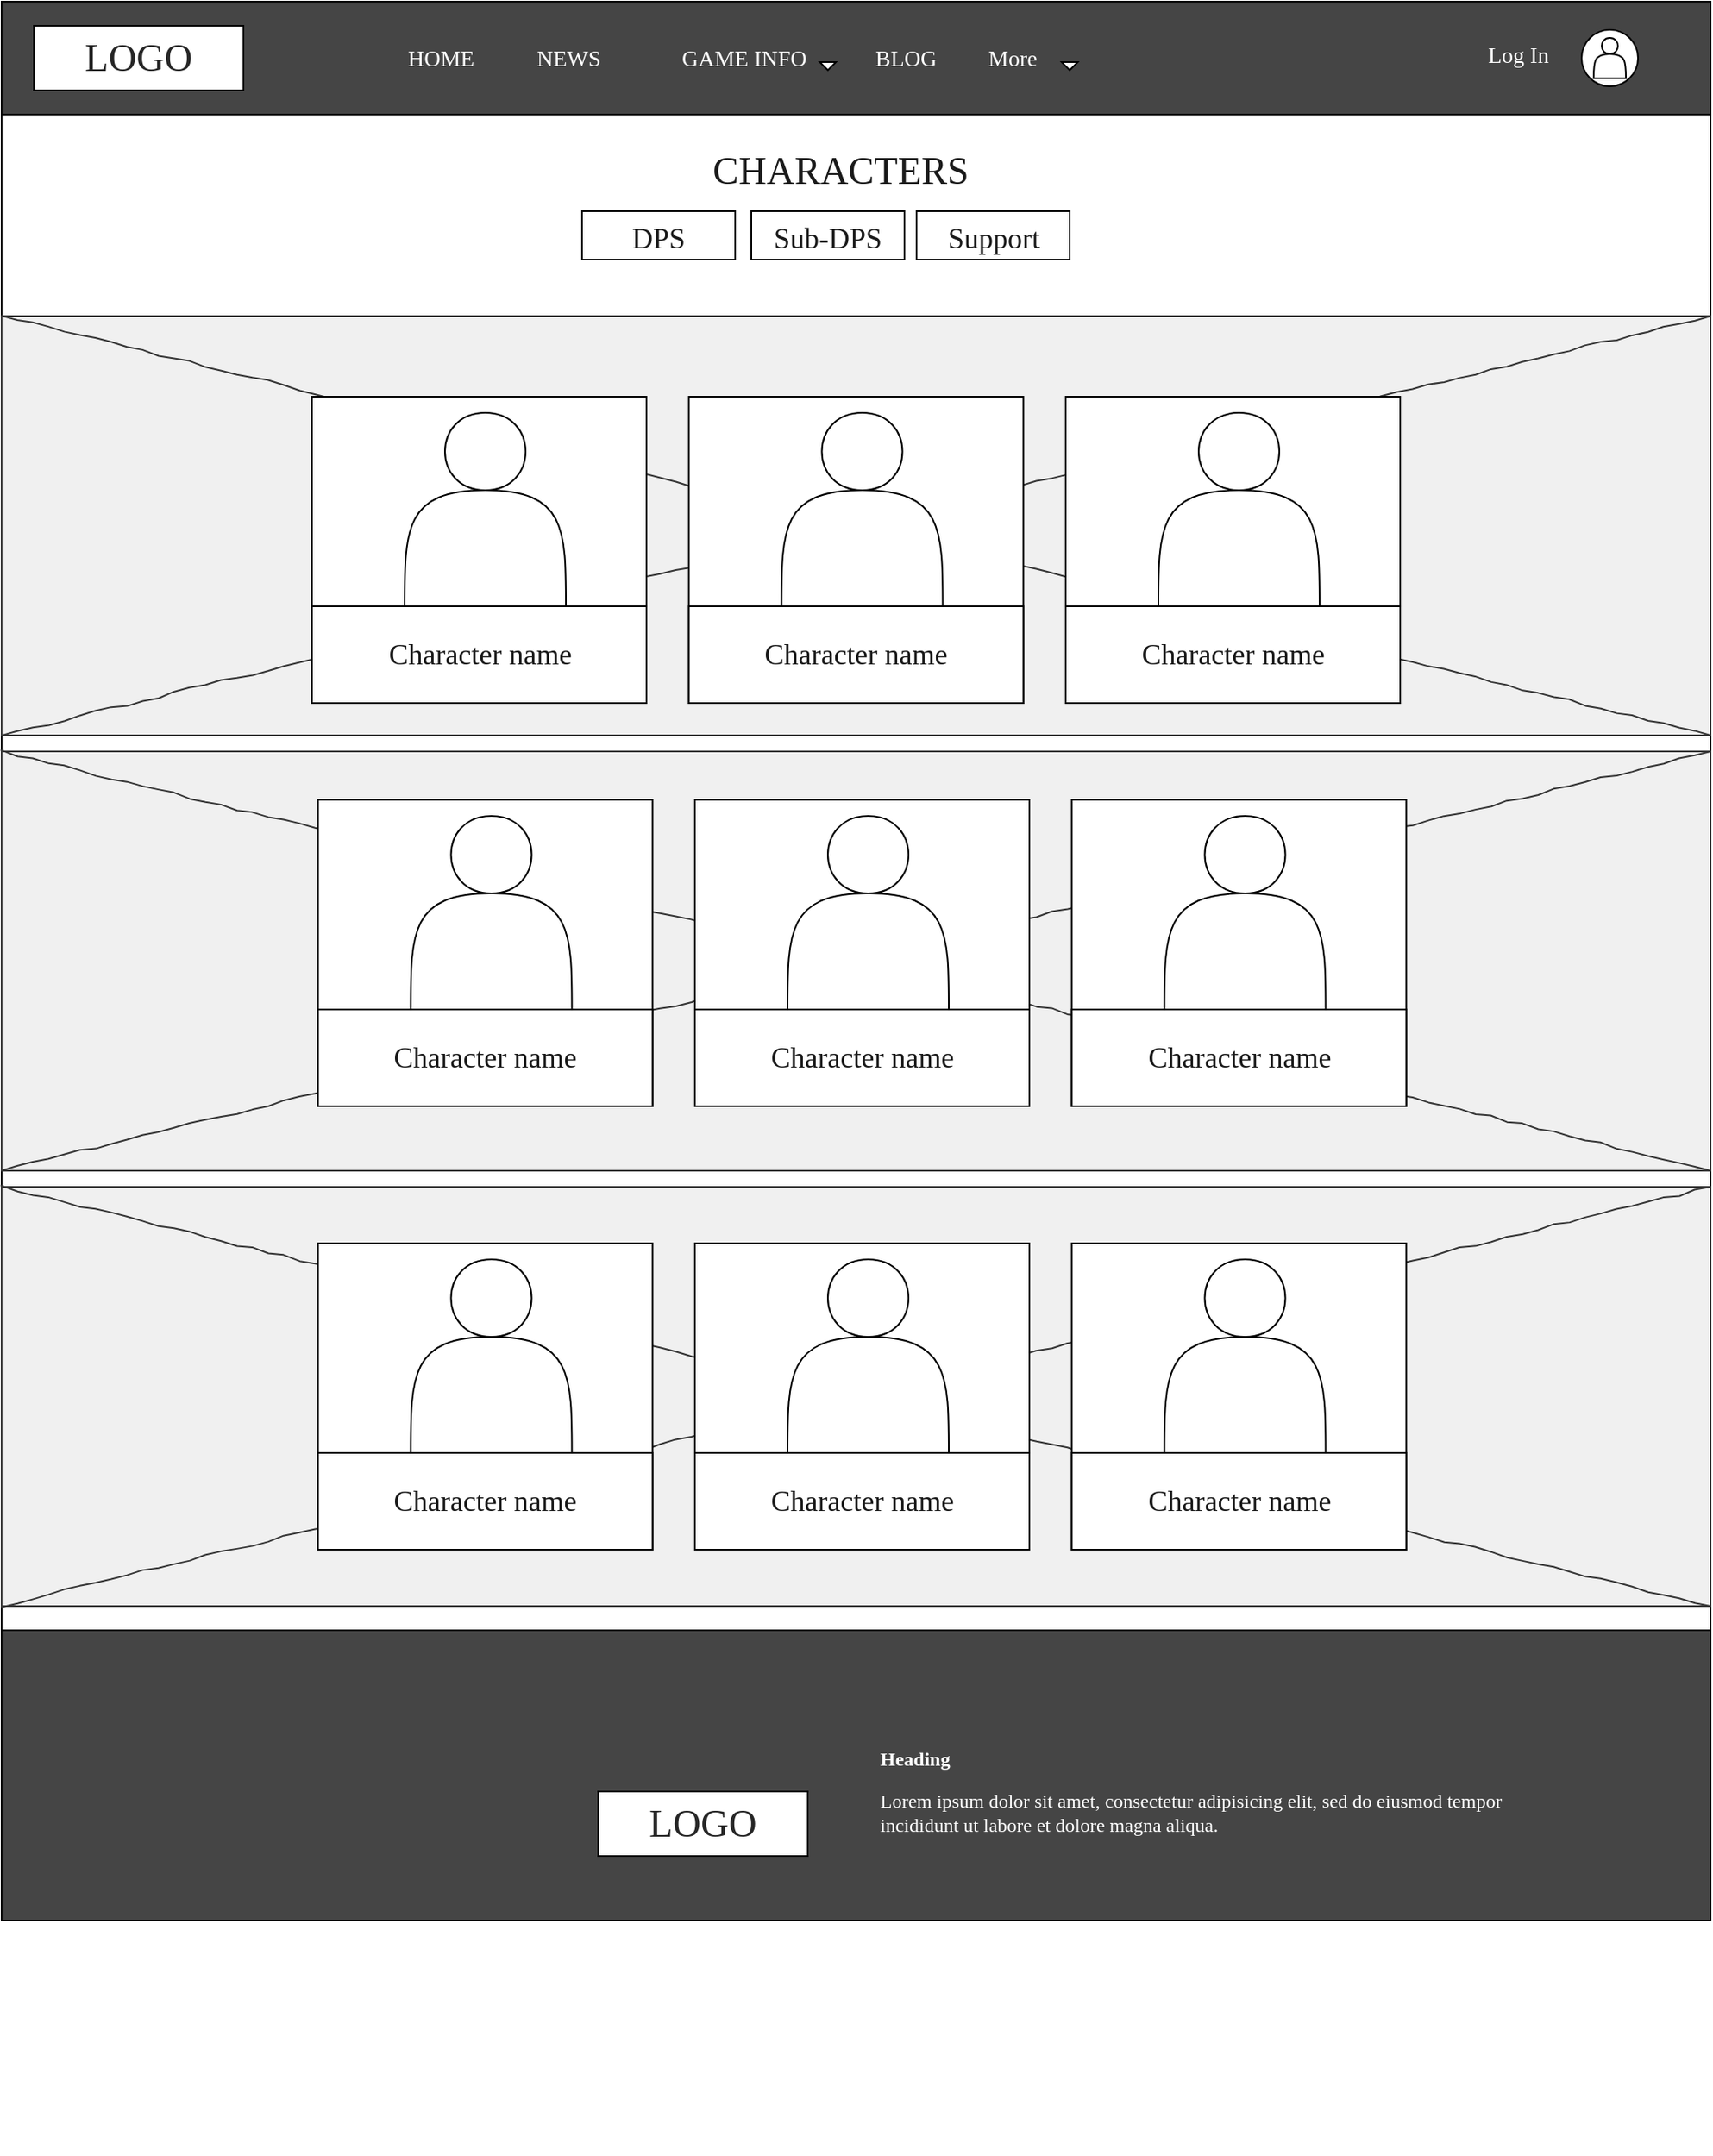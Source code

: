 <mxfile version="15.8.6" type="device"><diagram name="Page-1" id="03018318-947c-dd8e-b7a3-06fadd420f32"><mxGraphModel dx="1447" dy="708" grid="1" gridSize="10" guides="1" tooltips="1" connect="1" arrows="1" fold="1" page="1" pageScale="1" pageWidth="1100" pageHeight="850" background="none" math="0" shadow="0"><root><mxCell id="0"/><mxCell id="1" parent="0"/><mxCell id="8YxkekfNUOhZUSyfXrQ1-2" value="" style="rounded=0;whiteSpace=wrap;html=1;strokeColor=default;" parent="1" vertex="1"><mxGeometry x="30" y="10" width="1060" height="1190" as="geometry"/></mxCell><mxCell id="8YxkekfNUOhZUSyfXrQ1-4" value="" style="rounded=0;whiteSpace=wrap;html=1;strokeColor=default;fillColor=#454545;" parent="1" vertex="1"><mxGeometry x="30" y="10" width="1060" height="70" as="geometry"/></mxCell><mxCell id="677b7b8949515195-11" value="&lt;font color=&quot;#ffffff&quot;&gt;HOME&lt;/font&gt;" style="text;html=1;points=[];align=left;verticalAlign=top;spacingTop=-4;fontSize=14;fontFamily=Verdana" parent="1" vertex="1"><mxGeometry x="280" y="35" width="60" height="20" as="geometry"/></mxCell><mxCell id="677b7b8949515195-12" value="&lt;font color=&quot;#ffffff&quot;&gt;NEWS&lt;/font&gt;" style="text;html=1;points=[];align=left;verticalAlign=top;spacingTop=-4;fontSize=14;fontFamily=Verdana" parent="1" vertex="1"><mxGeometry x="360" y="35" width="60" height="20" as="geometry"/></mxCell><mxCell id="677b7b8949515195-13" value="&lt;font color=&quot;#ffffff&quot;&gt;GAME INFO&lt;/font&gt;" style="text;html=1;points=[];align=left;verticalAlign=top;spacingTop=-4;fontSize=14;fontFamily=Verdana" parent="1" vertex="1"><mxGeometry x="450" y="35" width="60" height="20" as="geometry"/></mxCell><mxCell id="677b7b8949515195-14" value="&lt;font color=&quot;#ffffff&quot;&gt;BLOG&lt;/font&gt;" style="text;html=1;points=[];align=left;verticalAlign=top;spacingTop=-4;fontSize=14;fontFamily=Verdana" parent="1" vertex="1"><mxGeometry x="570" y="35" width="60" height="20" as="geometry"/></mxCell><mxCell id="4Bus9S0kqpoXnTmJtVDK-2" value="&lt;font color=&quot;#ffffff&quot;&gt;More&lt;/font&gt;" style="text;html=1;points=[];align=left;verticalAlign=top;spacingTop=-4;fontSize=14;fontFamily=Verdana" parent="1" vertex="1"><mxGeometry x="640" y="35" width="60" height="20" as="geometry"/></mxCell><mxCell id="8YxkekfNUOhZUSyfXrQ1-5" value="" style="triangle;whiteSpace=wrap;html=1;fontColor=#FFFFFF;strokeColor=default;fillColor=#FFFFFF;rotation=90;" parent="1" vertex="1"><mxGeometry x="540" y="45" width="5" height="10" as="geometry"/></mxCell><mxCell id="8YxkekfNUOhZUSyfXrQ1-7" value="" style="triangle;whiteSpace=wrap;html=1;fontColor=#FFFFFF;strokeColor=default;fillColor=#FFFFFF;rotation=90;" parent="1" vertex="1"><mxGeometry x="690" y="45" width="5" height="10" as="geometry"/></mxCell><mxCell id="8YxkekfNUOhZUSyfXrQ1-10" value="&lt;font color=&quot;#262626&quot; style=&quot;font-size: 24px&quot;&gt;LOGO&lt;/font&gt;" style="rounded=0;whiteSpace=wrap;html=1;fontColor=#FFFFFF;strokeColor=default;fillColor=#FFFFFF;fontFamily=Verdana;" parent="1" vertex="1"><mxGeometry x="50" y="25" width="130" height="40" as="geometry"/></mxCell><mxCell id="8YxkekfNUOhZUSyfXrQ1-11" value="&lt;font color=&quot;#ffffff&quot;&gt;Log In&amp;nbsp;&lt;/font&gt;" style="text;html=1;points=[];align=left;verticalAlign=top;spacingTop=-4;fontSize=14;fontFamily=Verdana" parent="1" vertex="1"><mxGeometry x="950" y="32.5" width="60" height="20" as="geometry"/></mxCell><mxCell id="8YxkekfNUOhZUSyfXrQ1-12" value="" style="ellipse;whiteSpace=wrap;html=1;aspect=fixed;fontFamily=Lucida Console;fontSize=24;fontColor=#262626;strokeColor=default;fillColor=#FFFFFF;" parent="1" vertex="1"><mxGeometry x="1010" y="27.5" width="35" height="35" as="geometry"/></mxCell><mxCell id="8YxkekfNUOhZUSyfXrQ1-13" value="" style="shape=actor;whiteSpace=wrap;html=1;fontFamily=Lucida Console;fontSize=24;fontColor=#262626;strokeColor=default;fillColor=#FFFFFF;" parent="1" vertex="1"><mxGeometry x="1017.5" y="32.5" width="20" height="25" as="geometry"/></mxCell><mxCell id="8YxkekfNUOhZUSyfXrQ1-32" value="" style="rounded=0;whiteSpace=wrap;html=1;fontFamily=Lucida Console;fontSize=18;fontColor=#262626;strokeColor=default;fillColor=#454545;" parent="1" vertex="1"><mxGeometry x="30" y="1020" width="1060" height="180" as="geometry"/></mxCell><mxCell id="ZfDvD3GOLqk7rPjP07vA-1" value="&lt;font color=&quot;#ffffff&quot;&gt;Footer&lt;/font&gt;" style="text;html=1;strokeColor=none;fillColor=none;align=center;verticalAlign=middle;whiteSpace=wrap;rounded=0;fontFamily=Lucida Console;fontSize=18;fontColor=#262626;" vertex="1" parent="1"><mxGeometry x="615" y="1315" width="60" height="30" as="geometry"/></mxCell><mxCell id="ZfDvD3GOLqk7rPjP07vA-2" value="&lt;font color=&quot;#262626&quot; style=&quot;font-size: 24px&quot;&gt;LOGO&lt;/font&gt;" style="rounded=0;whiteSpace=wrap;html=1;fontColor=#FFFFFF;strokeColor=default;fillColor=#FFFFFF;fontFamily=Verdana;" vertex="1" parent="1"><mxGeometry x="400" y="1120" width="130" height="40" as="geometry"/></mxCell><mxCell id="ZfDvD3GOLqk7rPjP07vA-3" value="" style="shape=image;html=1;verticalAlign=top;verticalLabelPosition=bottom;labelBackgroundColor=#ffffff;imageAspect=0;aspect=fixed;image=https://cdn4.iconfinder.com/data/icons/social-media-flat-7/64/Social-media_Youtube-128.png;fontFamily=Lucida Console;fontSize=18;fontColor=#FFFFFF;strokeColor=default;fillColor=#454545;" vertex="1" parent="1"><mxGeometry x="375" y="1065" width="30" height="30" as="geometry"/></mxCell><mxCell id="ZfDvD3GOLqk7rPjP07vA-4" value="" style="shape=image;html=1;verticalAlign=top;verticalLabelPosition=bottom;labelBackgroundColor=#ffffff;imageAspect=0;aspect=fixed;image=https://cdn4.iconfinder.com/data/icons/social-media-flat-7/64/Social-media_Twitter-128.png;fontFamily=Lucida Console;fontSize=18;fontColor=#FFFFFF;strokeColor=default;fillColor=#454545;" vertex="1" parent="1"><mxGeometry x="345" y="1070" width="20" height="20" as="geometry"/></mxCell><mxCell id="ZfDvD3GOLqk7rPjP07vA-5" value="" style="shape=image;html=1;verticalAlign=top;verticalLabelPosition=bottom;labelBackgroundColor=#ffffff;imageAspect=0;aspect=fixed;image=https://cdn2.iconfinder.com/data/icons/social-media-2285/512/1_Facebook2_colored_svg-128.png;fontFamily=Lucida Console;fontSize=18;fontColor=#FFFFFF;strokeColor=default;fillColor=#454545;" vertex="1" parent="1"><mxGeometry x="315" y="1070" width="20" height="20" as="geometry"/></mxCell><mxCell id="ZfDvD3GOLqk7rPjP07vA-6" value="" style="shape=image;html=1;verticalAlign=top;verticalLabelPosition=bottom;labelBackgroundColor=#ffffff;imageAspect=0;aspect=fixed;image=https://cdn3.iconfinder.com/data/icons/2018-social-media-logotypes/1000/2018_social_media_popular_app_logo_instagram-128.png;fontFamily=Lucida Console;fontSize=18;fontColor=#FFFFFF;strokeColor=default;fillColor=#454545;" vertex="1" parent="1"><mxGeometry x="415" y="1068" width="25" height="25" as="geometry"/></mxCell><mxCell id="ZfDvD3GOLqk7rPjP07vA-7" value="&lt;h1 style=&quot;font-size: 12px&quot;&gt;&lt;font style=&quot;font-size: 12px&quot;&gt;Heading&lt;/font&gt;&lt;/h1&gt;&lt;p style=&quot;font-size: 12px&quot;&gt;&lt;font style=&quot;font-size: 12px&quot;&gt;Lorem ipsum dolor sit amet, consectetur adipisicing elit, sed do eiusmod tempor incididunt ut labore et dolore magna aliqua.&lt;/font&gt;&lt;/p&gt;" style="text;html=1;strokeColor=none;fillColor=none;spacing=5;spacingTop=-20;whiteSpace=wrap;overflow=hidden;rounded=0;fontFamily=Lucida Console;fontSize=18;fontColor=#FFFFFF;" vertex="1" parent="1"><mxGeometry x="570" y="1095" width="405" height="90" as="geometry"/></mxCell><mxCell id="ZfDvD3GOLqk7rPjP07vA-21" value="" style="verticalLabelPosition=bottom;shadow=0;dashed=0;align=center;html=1;verticalAlign=top;strokeWidth=1;shape=mxgraph.mockup.graphics.simpleIcon;strokeColor=#363636;rounded=0;labelBackgroundColor=none;fontFamily=Verdana;fontSize=14;fontColor=#000000;comic=1;fillColor=#F0F0F0;" vertex="1" parent="1"><mxGeometry x="30" y="205" width="1060" height="260" as="geometry"/></mxCell><mxCell id="ZfDvD3GOLqk7rPjP07vA-24" value="" style="verticalLabelPosition=bottom;shadow=0;dashed=0;align=center;html=1;verticalAlign=top;strokeWidth=1;shape=mxgraph.mockup.graphics.simpleIcon;strokeColor=#363636;rounded=0;labelBackgroundColor=none;fontFamily=Verdana;fontSize=14;fontColor=#000000;comic=1;fillColor=#F0F0F0;" vertex="1" parent="1"><mxGeometry x="30" y="475" width="1060" height="260" as="geometry"/></mxCell><mxCell id="ZfDvD3GOLqk7rPjP07vA-25" value="" style="verticalLabelPosition=bottom;shadow=0;dashed=0;align=center;html=1;verticalAlign=top;strokeWidth=1;shape=mxgraph.mockup.graphics.simpleIcon;strokeColor=#363636;rounded=0;labelBackgroundColor=none;fontFamily=Verdana;fontSize=14;fontColor=#000000;comic=1;fillColor=#F0F0F0;" vertex="1" parent="1"><mxGeometry x="30" y="745" width="1060" height="260" as="geometry"/></mxCell><mxCell id="ZfDvD3GOLqk7rPjP07vA-26" value="&lt;font style=&quot;font-size: 24px&quot;&gt;CHARACTERS&lt;/font&gt;" style="text;html=1;strokeColor=none;fillColor=none;align=center;verticalAlign=middle;whiteSpace=wrap;rounded=0;fontFamily=Verdana;fontSize=12;fontColor=#1A1A1A;" vertex="1" parent="1"><mxGeometry x="493" y="100" width="115" height="30" as="geometry"/></mxCell><mxCell id="ZfDvD3GOLqk7rPjP07vA-27" value="&lt;font style=&quot;font-size: 18px&quot;&gt;DPS&lt;/font&gt;" style="rounded=0;whiteSpace=wrap;html=1;fontFamily=Verdana;fontSize=24;fontColor=#1A1A1A;fillColor=#FFFFFF;" vertex="1" parent="1"><mxGeometry x="390" y="140" width="95" height="30" as="geometry"/></mxCell><mxCell id="ZfDvD3GOLqk7rPjP07vA-28" value="&lt;font style=&quot;font-size: 18px&quot;&gt;Sub-DPS&lt;/font&gt;" style="rounded=0;whiteSpace=wrap;html=1;fontFamily=Verdana;fontSize=24;fontColor=#1A1A1A;fillColor=#FFFFFF;" vertex="1" parent="1"><mxGeometry x="495" y="140" width="95" height="30" as="geometry"/></mxCell><mxCell id="ZfDvD3GOLqk7rPjP07vA-29" value="&lt;font style=&quot;font-size: 18px&quot;&gt;Support&lt;/font&gt;" style="rounded=0;whiteSpace=wrap;html=1;fontFamily=Verdana;fontSize=24;fontColor=#1A1A1A;fillColor=#FFFFFF;" vertex="1" parent="1"><mxGeometry x="597.5" y="140" width="95" height="30" as="geometry"/></mxCell><mxCell id="ZfDvD3GOLqk7rPjP07vA-30" value="" style="rounded=0;whiteSpace=wrap;html=1;fontFamily=Verdana;fontSize=18;fontColor=#1A1A1A;fillColor=#FFFFFF;" vertex="1" parent="1"><mxGeometry x="222.5" y="255" width="207.5" height="190" as="geometry"/></mxCell><mxCell id="ZfDvD3GOLqk7rPjP07vA-31" value="" style="shape=actor;whiteSpace=wrap;html=1;fontFamily=Verdana;fontSize=18;fontColor=#1A1A1A;fillColor=#FFFFFF;" vertex="1" parent="1"><mxGeometry x="280" y="265" width="100" height="120" as="geometry"/></mxCell><mxCell id="ZfDvD3GOLqk7rPjP07vA-33" value="Character name" style="rounded=0;whiteSpace=wrap;html=1;fontFamily=Verdana;fontSize=18;fontColor=#1A1A1A;fillColor=#FFFFFF;" vertex="1" parent="1"><mxGeometry x="222.5" y="385" width="207.5" height="60" as="geometry"/></mxCell><mxCell id="ZfDvD3GOLqk7rPjP07vA-34" value="" style="rounded=0;whiteSpace=wrap;html=1;fontFamily=Verdana;fontSize=18;fontColor=#1A1A1A;fillColor=#FFFFFF;" vertex="1" parent="1"><mxGeometry x="456.25" y="255" width="207.5" height="190" as="geometry"/></mxCell><mxCell id="ZfDvD3GOLqk7rPjP07vA-35" value="" style="shape=actor;whiteSpace=wrap;html=1;fontFamily=Verdana;fontSize=18;fontColor=#1A1A1A;fillColor=#FFFFFF;" vertex="1" parent="1"><mxGeometry x="513.75" y="265" width="100" height="120" as="geometry"/></mxCell><mxCell id="ZfDvD3GOLqk7rPjP07vA-36" value="Character name" style="rounded=0;whiteSpace=wrap;html=1;fontFamily=Verdana;fontSize=18;fontColor=#1A1A1A;fillColor=#FFFFFF;" vertex="1" parent="1"><mxGeometry x="456.25" y="385" width="207.5" height="60" as="geometry"/></mxCell><mxCell id="ZfDvD3GOLqk7rPjP07vA-37" value="" style="rounded=0;whiteSpace=wrap;html=1;fontFamily=Verdana;fontSize=18;fontColor=#1A1A1A;fillColor=#FFFFFF;" vertex="1" parent="1"><mxGeometry x="690" y="255" width="207.5" height="190" as="geometry"/></mxCell><mxCell id="ZfDvD3GOLqk7rPjP07vA-38" value="" style="shape=actor;whiteSpace=wrap;html=1;fontFamily=Verdana;fontSize=18;fontColor=#1A1A1A;fillColor=#FFFFFF;" vertex="1" parent="1"><mxGeometry x="747.5" y="265" width="100" height="120" as="geometry"/></mxCell><mxCell id="ZfDvD3GOLqk7rPjP07vA-39" value="Character name" style="rounded=0;whiteSpace=wrap;html=1;fontFamily=Verdana;fontSize=18;fontColor=#1A1A1A;fillColor=#FFFFFF;" vertex="1" parent="1"><mxGeometry x="690" y="385" width="207.5" height="60" as="geometry"/></mxCell><mxCell id="ZfDvD3GOLqk7rPjP07vA-40" value="" style="rounded=0;whiteSpace=wrap;html=1;fontFamily=Verdana;fontSize=18;fontColor=#1A1A1A;fillColor=#FFFFFF;" vertex="1" parent="1"><mxGeometry x="226.25" y="505" width="207.5" height="190" as="geometry"/></mxCell><mxCell id="ZfDvD3GOLqk7rPjP07vA-41" value="" style="shape=actor;whiteSpace=wrap;html=1;fontFamily=Verdana;fontSize=18;fontColor=#1A1A1A;fillColor=#FFFFFF;" vertex="1" parent="1"><mxGeometry x="283.75" y="515" width="100" height="120" as="geometry"/></mxCell><mxCell id="ZfDvD3GOLqk7rPjP07vA-42" value="Character name" style="rounded=0;whiteSpace=wrap;html=1;fontFamily=Verdana;fontSize=18;fontColor=#1A1A1A;fillColor=#FFFFFF;" vertex="1" parent="1"><mxGeometry x="226.25" y="635" width="207.5" height="60" as="geometry"/></mxCell><mxCell id="ZfDvD3GOLqk7rPjP07vA-43" value="" style="rounded=0;whiteSpace=wrap;html=1;fontFamily=Verdana;fontSize=18;fontColor=#1A1A1A;fillColor=#FFFFFF;" vertex="1" parent="1"><mxGeometry x="460" y="505" width="207.5" height="190" as="geometry"/></mxCell><mxCell id="ZfDvD3GOLqk7rPjP07vA-44" value="" style="shape=actor;whiteSpace=wrap;html=1;fontFamily=Verdana;fontSize=18;fontColor=#1A1A1A;fillColor=#FFFFFF;" vertex="1" parent="1"><mxGeometry x="517.5" y="515" width="100" height="120" as="geometry"/></mxCell><mxCell id="ZfDvD3GOLqk7rPjP07vA-45" value="Character name" style="rounded=0;whiteSpace=wrap;html=1;fontFamily=Verdana;fontSize=18;fontColor=#1A1A1A;fillColor=#FFFFFF;" vertex="1" parent="1"><mxGeometry x="460" y="635" width="207.5" height="60" as="geometry"/></mxCell><mxCell id="ZfDvD3GOLqk7rPjP07vA-46" value="" style="rounded=0;whiteSpace=wrap;html=1;fontFamily=Verdana;fontSize=18;fontColor=#1A1A1A;fillColor=#FFFFFF;" vertex="1" parent="1"><mxGeometry x="693.75" y="505" width="207.5" height="190" as="geometry"/></mxCell><mxCell id="ZfDvD3GOLqk7rPjP07vA-47" value="" style="shape=actor;whiteSpace=wrap;html=1;fontFamily=Verdana;fontSize=18;fontColor=#1A1A1A;fillColor=#FFFFFF;" vertex="1" parent="1"><mxGeometry x="751.25" y="515" width="100" height="120" as="geometry"/></mxCell><mxCell id="ZfDvD3GOLqk7rPjP07vA-48" value="Character name" style="rounded=0;whiteSpace=wrap;html=1;fontFamily=Verdana;fontSize=18;fontColor=#1A1A1A;fillColor=#FFFFFF;" vertex="1" parent="1"><mxGeometry x="693.75" y="635" width="207.5" height="60" as="geometry"/></mxCell><mxCell id="ZfDvD3GOLqk7rPjP07vA-49" value="" style="rounded=0;whiteSpace=wrap;html=1;fontFamily=Verdana;fontSize=18;fontColor=#1A1A1A;fillColor=#FFFFFF;" vertex="1" parent="1"><mxGeometry x="226.25" y="780" width="207.5" height="190" as="geometry"/></mxCell><mxCell id="ZfDvD3GOLqk7rPjP07vA-50" value="" style="shape=actor;whiteSpace=wrap;html=1;fontFamily=Verdana;fontSize=18;fontColor=#1A1A1A;fillColor=#FFFFFF;" vertex="1" parent="1"><mxGeometry x="283.75" y="790" width="100" height="120" as="geometry"/></mxCell><mxCell id="ZfDvD3GOLqk7rPjP07vA-51" value="Character name" style="rounded=0;whiteSpace=wrap;html=1;fontFamily=Verdana;fontSize=18;fontColor=#1A1A1A;fillColor=#FFFFFF;" vertex="1" parent="1"><mxGeometry x="226.25" y="910" width="207.5" height="60" as="geometry"/></mxCell><mxCell id="ZfDvD3GOLqk7rPjP07vA-52" value="" style="rounded=0;whiteSpace=wrap;html=1;fontFamily=Verdana;fontSize=18;fontColor=#1A1A1A;fillColor=#FFFFFF;" vertex="1" parent="1"><mxGeometry x="460" y="780" width="207.5" height="190" as="geometry"/></mxCell><mxCell id="ZfDvD3GOLqk7rPjP07vA-53" value="" style="shape=actor;whiteSpace=wrap;html=1;fontFamily=Verdana;fontSize=18;fontColor=#1A1A1A;fillColor=#FFFFFF;" vertex="1" parent="1"><mxGeometry x="517.5" y="790" width="100" height="120" as="geometry"/></mxCell><mxCell id="ZfDvD3GOLqk7rPjP07vA-54" value="Character name" style="rounded=0;whiteSpace=wrap;html=1;fontFamily=Verdana;fontSize=18;fontColor=#1A1A1A;fillColor=#FFFFFF;" vertex="1" parent="1"><mxGeometry x="460" y="910" width="207.5" height="60" as="geometry"/></mxCell><mxCell id="ZfDvD3GOLqk7rPjP07vA-55" value="" style="rounded=0;whiteSpace=wrap;html=1;fontFamily=Verdana;fontSize=18;fontColor=#1A1A1A;fillColor=#FFFFFF;" vertex="1" parent="1"><mxGeometry x="693.75" y="780" width="207.5" height="190" as="geometry"/></mxCell><mxCell id="ZfDvD3GOLqk7rPjP07vA-56" value="" style="shape=actor;whiteSpace=wrap;html=1;fontFamily=Verdana;fontSize=18;fontColor=#1A1A1A;fillColor=#FFFFFF;" vertex="1" parent="1"><mxGeometry x="751.25" y="790" width="100" height="120" as="geometry"/></mxCell><mxCell id="ZfDvD3GOLqk7rPjP07vA-57" value="Character name" style="rounded=0;whiteSpace=wrap;html=1;fontFamily=Verdana;fontSize=18;fontColor=#1A1A1A;fillColor=#FFFFFF;" vertex="1" parent="1"><mxGeometry x="693.75" y="910" width="207.5" height="60" as="geometry"/></mxCell></root></mxGraphModel></diagram></mxfile>